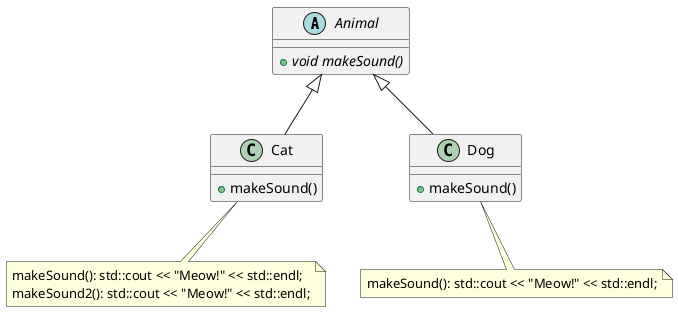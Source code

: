 @startuml


abstract class Animal {
	+ {abstract} void makeSound()
}


class Cat {
	+ makeSound()
}


class Dog {
	+ makeSound()
}


Animal <|-- Cat
Animal <|-- Dog
note bottom of Cat: makeSound(): std::cout << "Meow!" << std::endl; \nmakeSound2(): std::cout << "Meow!" << std::endl;
note bottom of Dog: makeSound(): std::cout << "Meow!" << std::endl;

@enduml